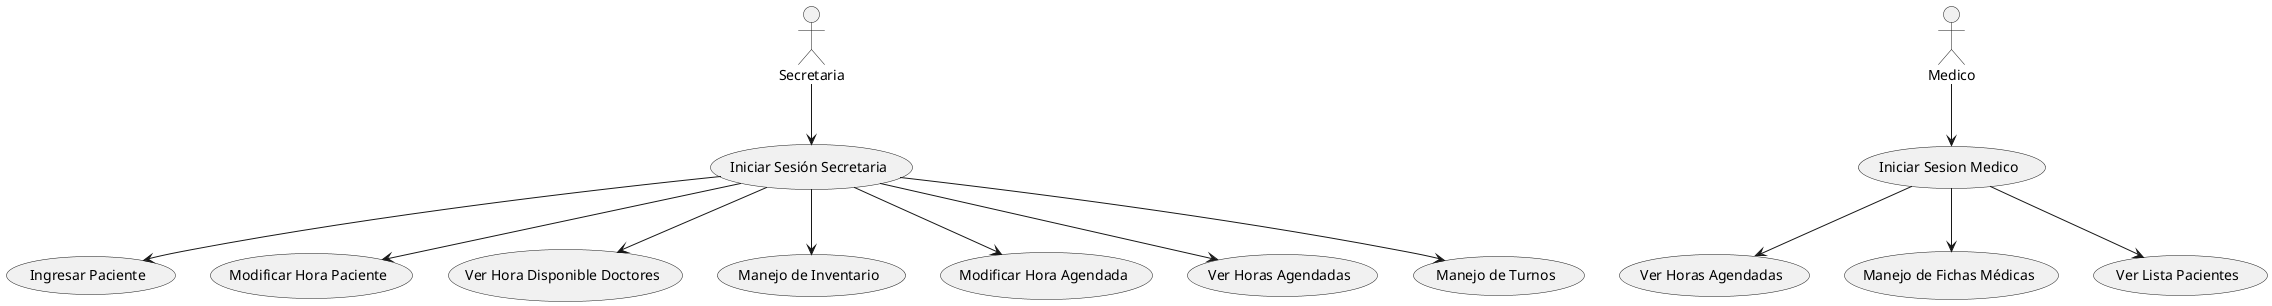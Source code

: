 @startuml CasoDeUso
actor Secretaria
actor Medico

usecase "Iniciar Sesión Secretaria" as UCS0
usecase "Iniciar Sesion Medico" as UCM0

usecase "Ingresar Paciente" as UCS1
usecase "Modificar Hora Paciente" as UCS2
usecase "Ver Hora Disponible Doctores" as UCS3
usecase "Manejo de Inventario" as UCS4
usecase "Modificar Hora Agendada" as UCS5
usecase "Ver Horas Agendadas" as UCS6
usecase "Manejo de Turnos" as UCS7

usecase "Ver Horas Agendadas" as UCM1
usecase "Manejo de Fichas Médicas" as UCM2
usecase "Ver Lista Pacientes" as UCM3

Secretaria --> UCS0 
UCS0 --> UCS1
UCS0 --> UCS2
UCS0 --> UCS3
UCS0 --> UCS4
UCS0 --> UCS5
UCS0 --> UCS6
UCS0 --> UCS7

Medico --> UCM0
UCM0 --> UCM1
UCM0 --> UCM2
UCM0 --> UCM3

@enduml
